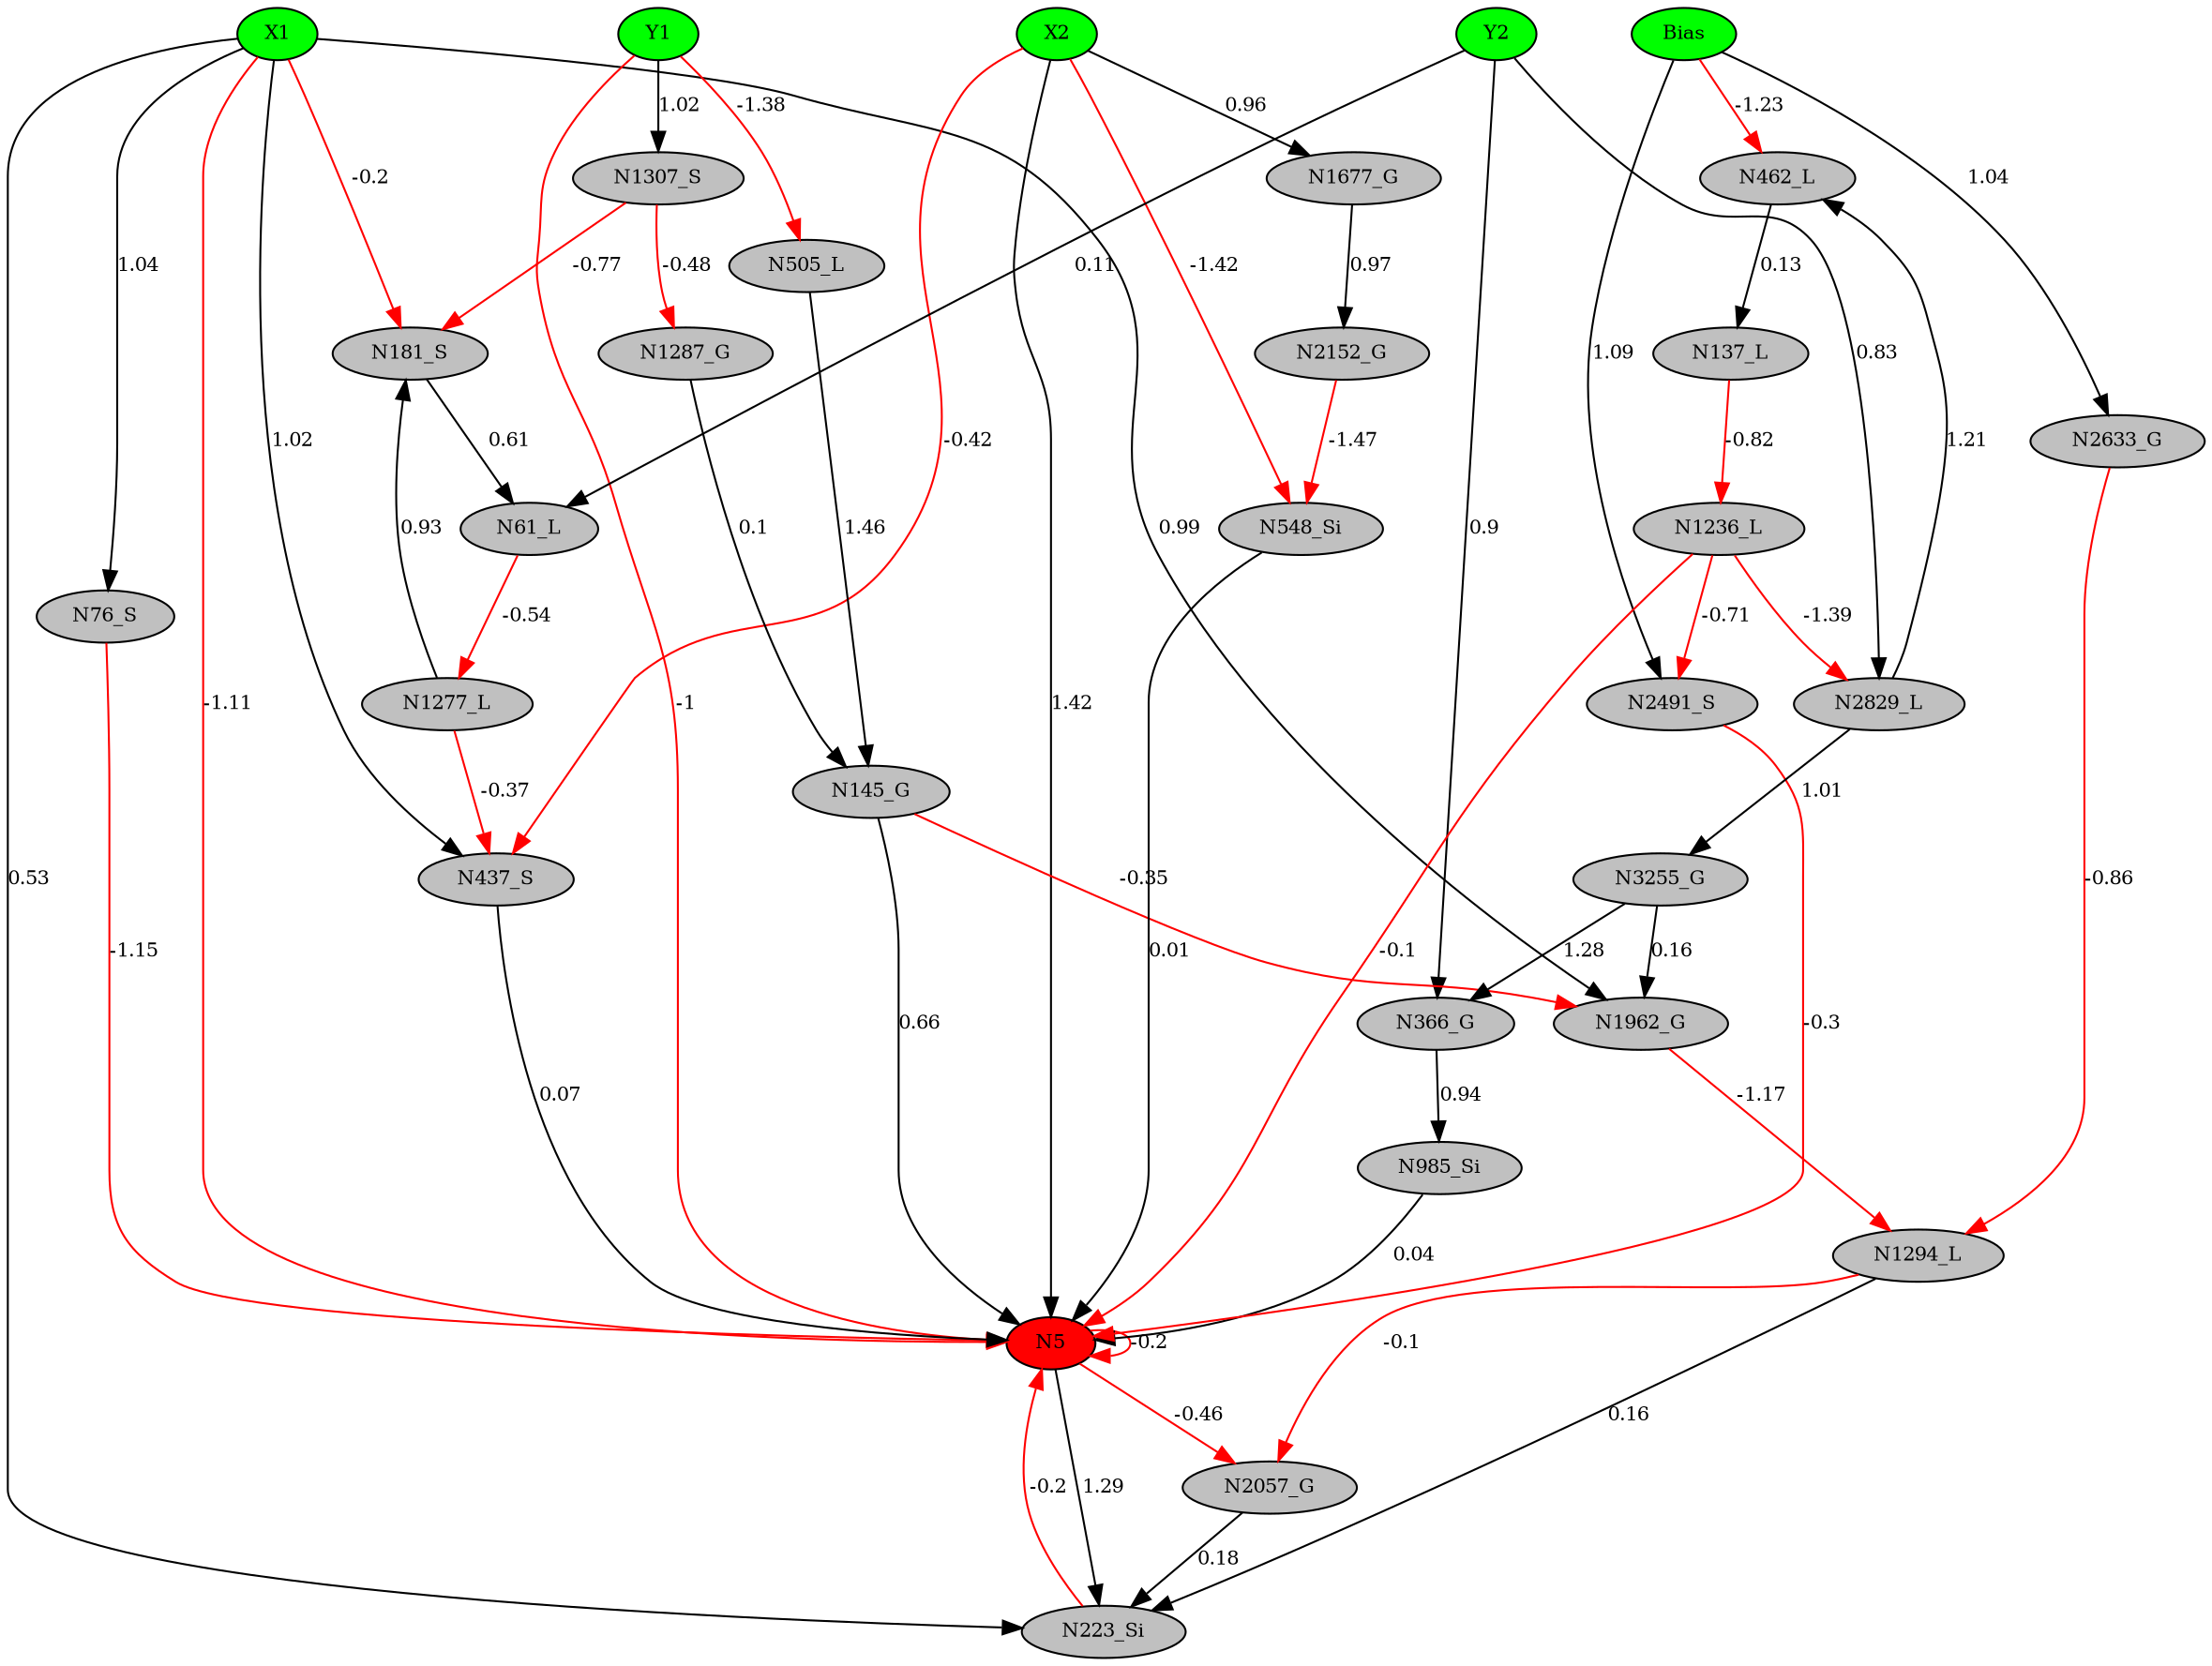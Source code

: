 digraph g { 
N0 [shape=ellipse, label=Bias,fontsize=10,height=0.1,width=0.1,style=filled,fillcolor=green]
N1[shape=ellipse label=X1,fontsize=10,height=0.1,width=0.1,style=filled,fillcolor=green]
N2[shape=ellipse label=Y1,fontsize=10,height=0.1,width=0.1,style=filled,fillcolor=green]
N3[shape=ellipse label=X2,fontsize=10,height=0.1,width=0.1,style=filled,fillcolor=green]
N4[shape=ellipse label=Y2,fontsize=10,height=0.1,width=0.1,style=filled,fillcolor=green]
N5[shape=ellipse,fontsize = 10, height = 0.1, width = 0.1, style = filled, fillcolor = red]
N61[shape=ellipse, label=N61_L,fontsize=10,height=0.1,width=0.1,style=filled,fillcolor=gray]
N76[shape=ellipse, label=N76_S,fontsize=10,height=0.1,width=0.1,style=filled,fillcolor=gray]
N137[shape=ellipse, label=N137_L,fontsize=10,height=0.1,width=0.1,style=filled,fillcolor=gray]
N145[shape=ellipse, label=N145_G,fontsize=10,height=0.1,width=0.1,style=filled,fillcolor=gray]
N181[shape=ellipse, label=N181_S,fontsize=10,height=0.1,width=0.1,style=filled,fillcolor=gray]
N223[shape=ellipse, label=N223_Si,fontsize=10,height=0.1,width=0.1,style=filled,fillcolor=gray]
N366[shape=ellipse, label=N366_G,fontsize=10,height=0.1,width=0.1,style=filled,fillcolor=gray]
N437[shape=ellipse, label=N437_S,fontsize=10,height=0.1,width=0.1,style=filled,fillcolor=gray]
N462[shape=ellipse, label=N462_L,fontsize=10,height=0.1,width=0.1,style=filled,fillcolor=gray]
N505[shape=ellipse, label=N505_L,fontsize=10,height=0.1,width=0.1,style=filled,fillcolor=gray]
N548[shape=ellipse, label=N548_Si,fontsize=10,height=0.1,width=0.1,style=filled,fillcolor=gray]
N985[shape=ellipse, label=N985_Si,fontsize=10,height=0.1,width=0.1,style=filled,fillcolor=gray]
N1236[shape=ellipse, label=N1236_L,fontsize=10,height=0.1,width=0.1,style=filled,fillcolor=gray]
N1277[shape=ellipse, label=N1277_L,fontsize=10,height=0.1,width=0.1,style=filled,fillcolor=gray]
N1287[shape=ellipse, label=N1287_G,fontsize=10,height=0.1,width=0.1,style=filled,fillcolor=gray]
N1294[shape=ellipse, label=N1294_L,fontsize=10,height=0.1,width=0.1,style=filled,fillcolor=gray]
N1307[shape=ellipse, label=N1307_S,fontsize=10,height=0.1,width=0.1,style=filled,fillcolor=gray]
N1677[shape=ellipse, label=N1677_G,fontsize=10,height=0.1,width=0.1,style=filled,fillcolor=gray]
N1962[shape=ellipse, label=N1962_G,fontsize=10,height=0.1,width=0.1,style=filled,fillcolor=gray]
N2057[shape=ellipse, label=N2057_G,fontsize=10,height=0.1,width=0.1,style=filled,fillcolor=gray]
N2152[shape=ellipse, label=N2152_G,fontsize=10,height=0.1,width=0.1,style=filled,fillcolor=gray]
N2491[shape=ellipse, label=N2491_S,fontsize=10,height=0.1,width=0.1,style=filled,fillcolor=gray]
N2633[shape=ellipse, label=N2633_G,fontsize=10,height=0.1,width=0.1,style=filled,fillcolor=gray]
N2829[shape=ellipse, label=N2829_L,fontsize=10,height=0.1,width=0.1,style=filled,fillcolor=gray]
N3255[shape=ellipse, label=N3255_G,fontsize=10,height=0.1,width=0.1,style=filled,fillcolor=gray]
N1 -> N5 [color=red] [arrowType=inv][ label=-1.11,fontsize=10]
N2 -> N5 [color=red] [arrowType=inv][ label=-1,fontsize=10]
N3 -> N5 [color=black] [ label=1.42,fontsize=10]
N5 -> N5 [color=red] [arrowType=inv][ label=-0.2,fontsize=10]
N4 -> N61 [color=black] [ label=0.11,fontsize=10]
N1 -> N76 [color=black] [ label=1.04,fontsize=10]
N76 -> N5 [color=red] [arrowType=inv][ label=-1.15,fontsize=10]
N145 -> N5 [color=black] [ label=0.66,fontsize=10]
N1 -> N181 [color=red] [arrowType=inv][ label=-0.2,fontsize=10]
N181 -> N61 [color=black] [ label=0.61,fontsize=10]
N5 -> N223 [color=black] [ label=1.29,fontsize=10]
N223 -> N5 [color=red] [arrowType=inv][ label=-0.2,fontsize=10]
N4 -> N366 [color=black] [ label=0.9,fontsize=10]
N437 -> N5 [color=black] [ label=0.07,fontsize=10]
N0 -> N462 [color=red] [arrowType=inv][ label=-1.23,fontsize=10]
N462 -> N137 [color=black] [ label=0.13,fontsize=10]
N2 -> N505 [color=red] [arrowType=inv][ label=-1.38,fontsize=10]
N505 -> N145 [color=black] [ label=1.46,fontsize=10]
N3 -> N548 [color=red] [arrowType=inv][ label=-1.42,fontsize=10]
N548 -> N5 [color=black] [ label=0.01,fontsize=10]
N1 -> N223 [color=black] [ label=0.53,fontsize=10]
N366 -> N985 [color=black] [ label=0.94,fontsize=10]
N985 -> N5 [color=black] [ label=0.04,fontsize=10]
N137 -> N1236 [color=red] [arrowType=inv][ label=-0.82,fontsize=10]
N1236 -> N5 [color=red] [arrowType=inv][ label=-0.1,fontsize=10]
N61 -> N1277 [color=red] [arrowType=inv][ label=-0.54,fontsize=10]
N1277 -> N437 [color=red] [arrowType=inv][ label=-0.37,fontsize=10]
N1287 -> N145 [color=black] [ label=0.1,fontsize=10]
N1294 -> N223 [color=black] [ label=0.16,fontsize=10]
N2 -> N1307 [color=black] [ label=1.02,fontsize=10]
N1307 -> N1287 [color=red] [arrowType=inv][ label=-0.48,fontsize=10]
N3 -> N1677 [color=black] [ label=0.96,fontsize=10]
N1307 -> N181 [color=red] [arrowType=inv][ label=-0.77,fontsize=10]
N1 -> N437 [color=black] [ label=1.02,fontsize=10]
N1 -> N1962 [color=black] [ label=0.99,fontsize=10]
N1962 -> N1294 [color=red] [arrowType=inv][ label=-1.17,fontsize=10]
N3 -> N437 [color=red] [arrowType=inv][ label=-0.42,fontsize=10]
N145 -> N1962 [color=red] [arrowType=inv][ label=-0.35,fontsize=10]
N1294 -> N2057 [color=red] [arrowType=inv][ label=-0.1,fontsize=10]
N2057 -> N223 [color=black] [ label=0.18,fontsize=10]
N1677 -> N2152 [color=black] [ label=0.97,fontsize=10]
N2152 -> N548 [color=red] [arrowType=inv][ label=-1.47,fontsize=10]
N1277 -> N181 [color=black] [ label=0.93,fontsize=10]
N5 -> N2057 [color=red] [arrowType=inv][ label=-0.46,fontsize=10]
N0 -> N2491 [color=black] [ label=1.09,fontsize=10]
N2491 -> N5 [color=red] [arrowType=inv][ label=-0.3,fontsize=10]
N0 -> N2633 [color=black] [ label=1.04,fontsize=10]
N2633 -> N1294 [color=red] [arrowType=inv][ label=-0.86,fontsize=10]
N4 -> N2829 [color=black] [ label=0.83,fontsize=10]
N2829 -> N462 [color=black] [ label=1.21,fontsize=10]
N1236 -> N2829 [color=red] [arrowType=inv][ label=-1.39,fontsize=10]
N1236 -> N2491 [color=red] [arrowType=inv][ label=-0.71,fontsize=10]
N2829 -> N3255 [color=black] [ label=1.01,fontsize=10]
N3255 -> N366 [color=black] [ label=1.28,fontsize=10]
N3255 -> N1962 [color=black] [ label=0.16,fontsize=10]
 { rank=same; 
N5
 } 
 { rank=same; 
N1 ->N2 ->N3 ->N4 ->N0 [style=invis]
 } 
}
